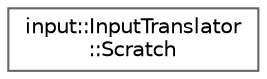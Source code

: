 digraph "Graphical Class Hierarchy"
{
 // LATEX_PDF_SIZE
  bgcolor="transparent";
  edge [fontname=Helvetica,fontsize=10,labelfontname=Helvetica,labelfontsize=10];
  node [fontname=Helvetica,fontsize=10,shape=box,height=0.2,width=0.4];
  rankdir="LR";
  Node0 [id="Node000000",label="input::InputTranslator\l::Scratch",height=0.2,width=0.4,color="grey40", fillcolor="white", style="filled",URL="$structinput_1_1InputTranslator_1_1Scratch.html",tooltip=" "];
}
